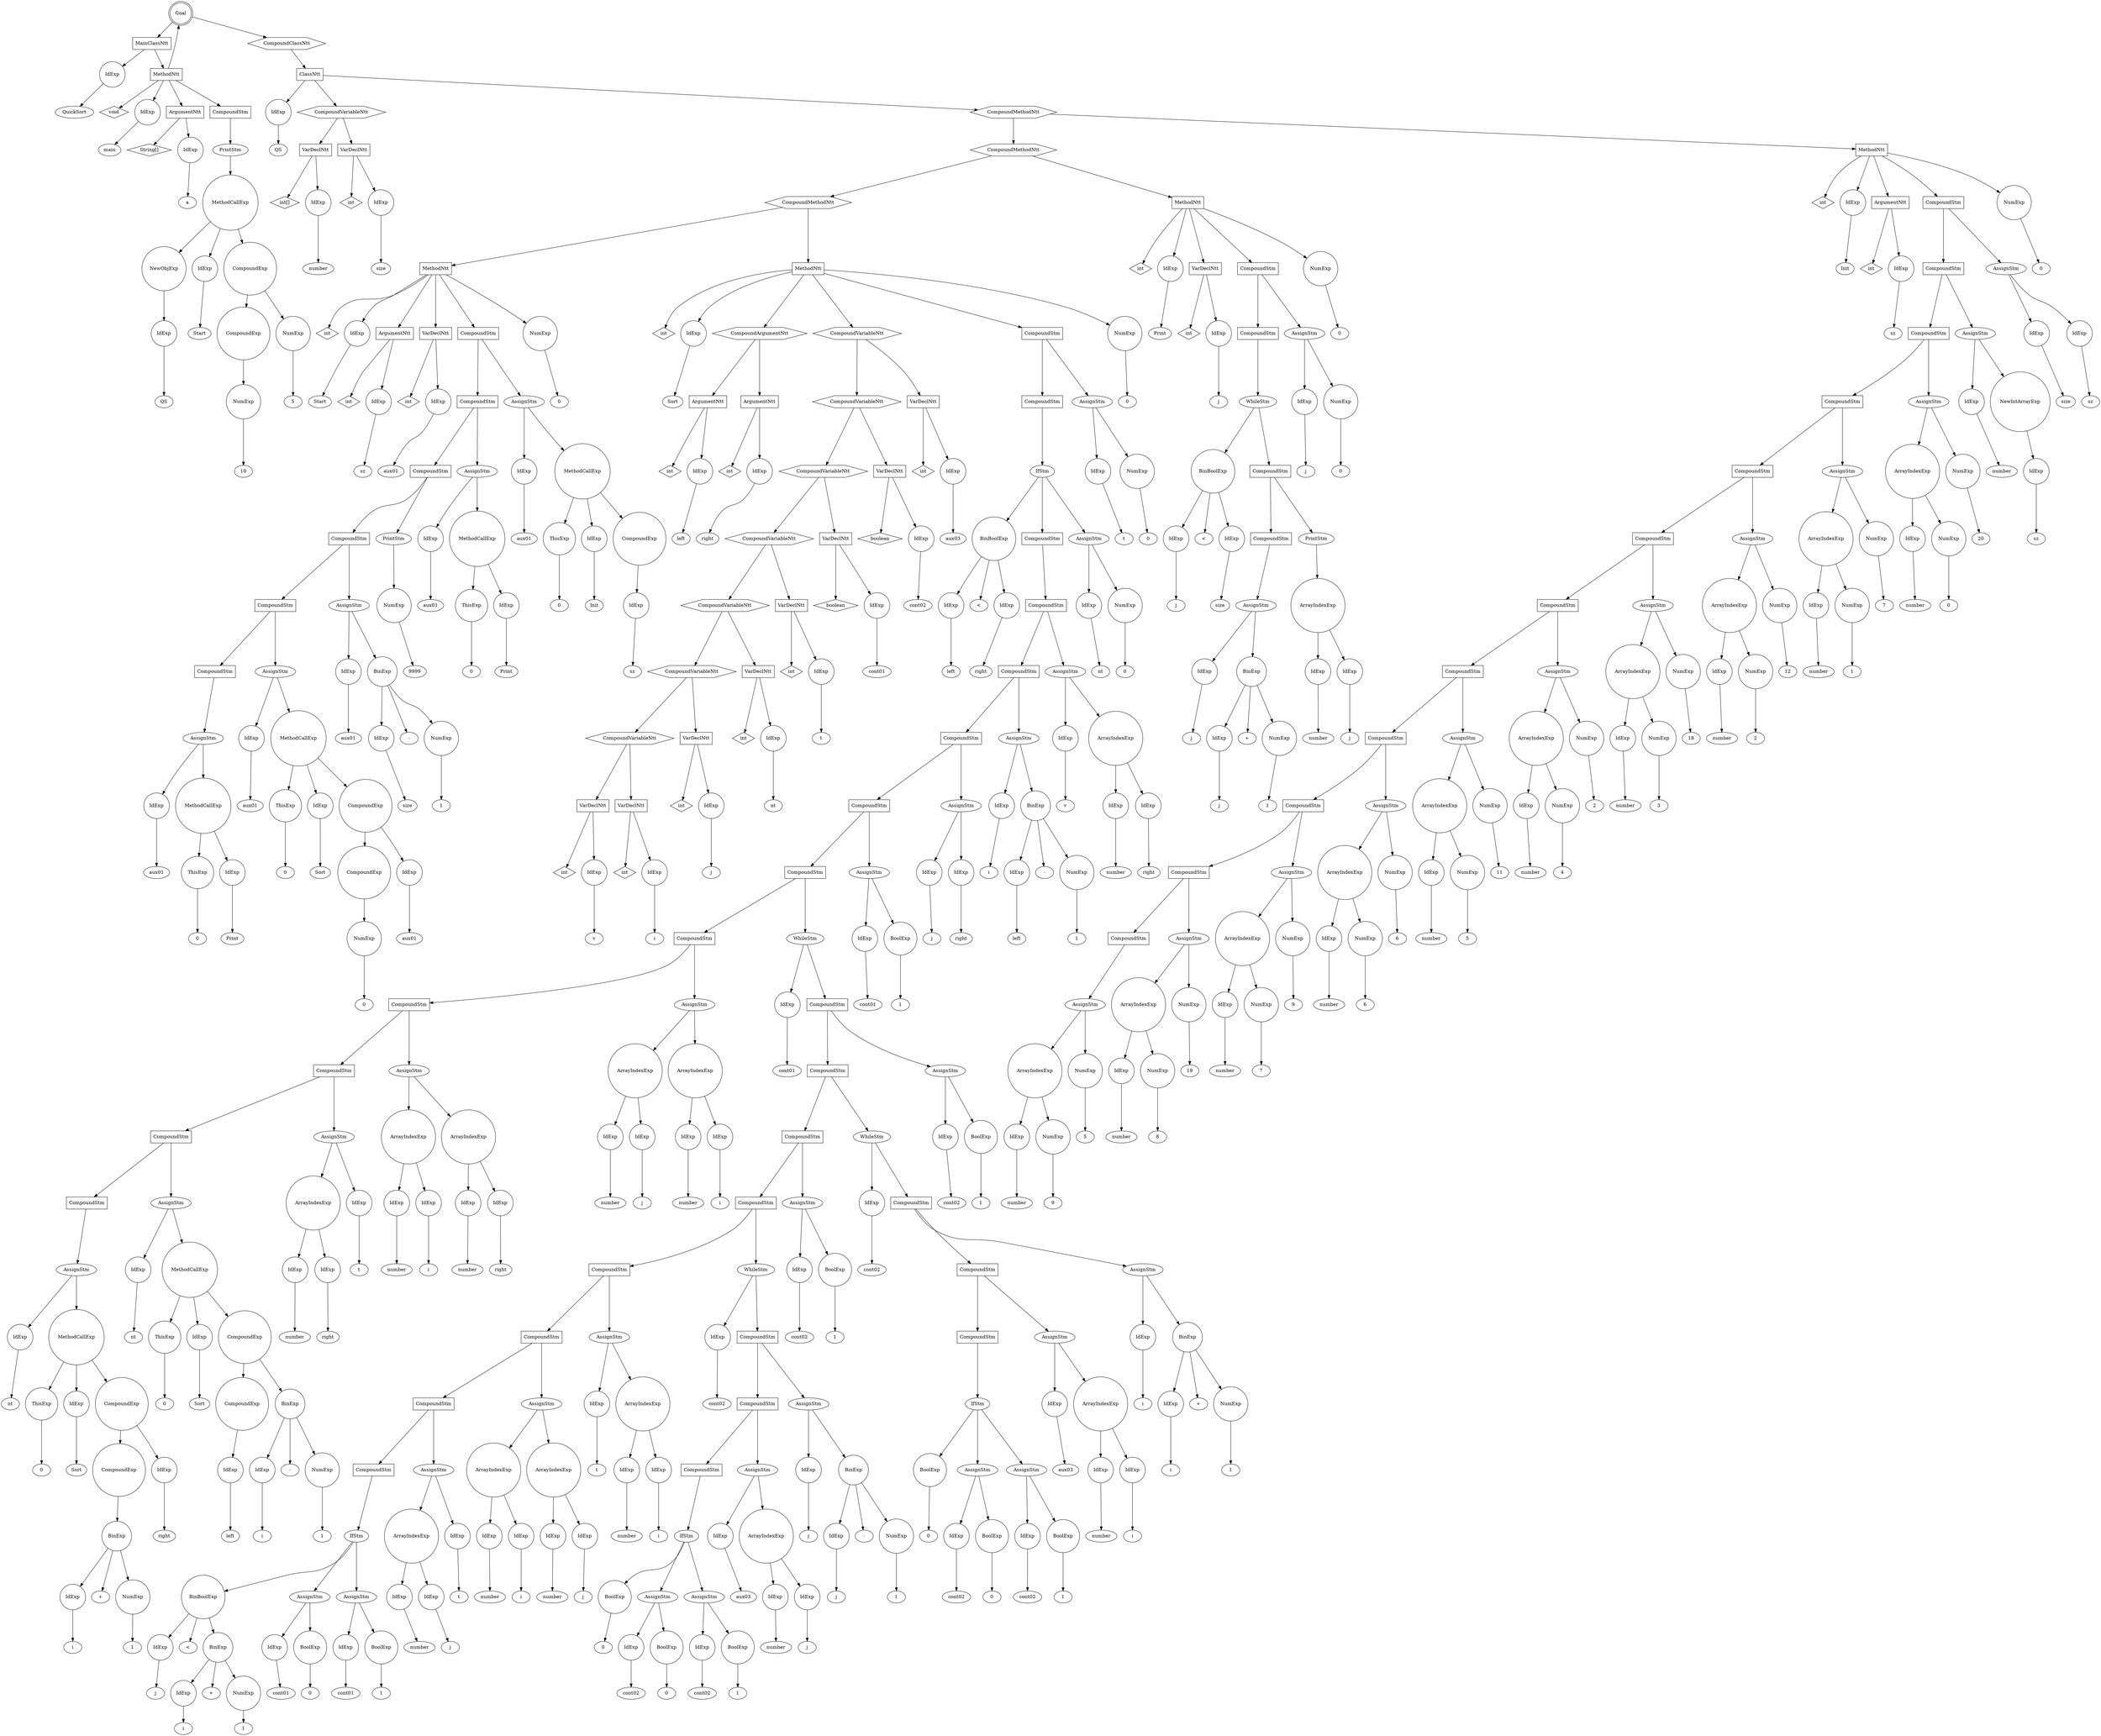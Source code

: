 digraph my_graph {
-1261416656;
-1261416656[label = "Goal", shape = "doublecircle"];
-1261416656->-1261434608;
-1261434608[label = "MainClassNtt", shape = "box"];
-1261434608->-1261434080
-1261434080[label = "IdExp", shape = "circle"];
-1261434080->-1261434064;
-1261434064[label = "QuickSort"];
-1261434608->-1250949296;
-1250949296[label = "MethodNtt", shape = "box"];
-1250949296->-1261434656;
-1261434656[label = "void", shape = "diamond" ];
-1250949296->-1261434704
-1261434704[label = "IdExp", shape = "circle"];
-1261434704->-1261434688;
-1261434688[label = "main"];
-1250949296->-1261434800;
-1261434800[label = "ArgumentNtt", shape = "box"];
-1261434800->-1261434752;
-1261434752[label = "String[]", shape = "diamond" ];
-1261434800->-1261434128
-1261434128[label = "IdExp", shape = "circle"];
-1261434128->-1261434112;
-1261434112[label = "a"];
-1250949296->-1261434560;
-1261434560[label = "CompoundStm", shape = "polygon"];
-1261434560->-1259338736;
-1259338736[label = "PrintStm", shape = "ellipse"];
-1259338736->-1261434512
-1261434512[label = "MethodCallExp", shape = "circle"];
-1261434512->-1261434224
-1261434224[label = "NewObjExp", shape = "circle"];
-1261434224->-1261434176
-1261434176[label = "IdExp", shape = "circle"];
-1261434176->-1261434160;
-1261434160[label = "QS"];
-1261434512->-1261434272
-1261434272[label = "IdExp", shape = "circle"];
-1261434272->-1261434256;
-1261434256[label = "Start"];
-1261434512->-1261434464;
-1261434464[label = "CompoundExp", shape = "circle"];
-1261434464->-1261434368;
-1261434368[label = "CompoundExp", shape = "circle"];
-1261434368->-1261434320
-1261434320[label = "NumExp", shape = "circle"];
-1261434320->-1261434304;
-1261434304[label = "10"];
-1261434464->-1261434416
-1261434416[label = "NumExp", shape = "circle"];
-1261434416->-1261434400;
-1261434400[label = "5"];
-1250949296->-1261416656->-1261416608;
-1261416608[label = "CompoundClassNtt", shape = "hexagon"];
-1261416608->-1261416560;
-1261416560[label = "ClassNtt", shape = "box"];
-1261416560->-1261434992
-1261434992[label = "IdExp", shape = "circle"];
-1261434992->-1261434976;
-1261434976[label = "QS"];
-1261416560->-1261435376;
-1261435376[label = "CompoundVariableNtt", shape = "hexagon"];
-1261435376->-1261435136;
-1261435136[label = "VarDeclNtt", shape = "box"];
-1261435136->-1261435040;
-1261435040[label = "int[]", shape = "diamond" ];
-1261435136->-1261435088
-1261435088[label = "IdExp", shape = "circle"];
-1261435088->-1261435072;
-1261435072[label = "number"];
-1261435376->-1261435328;
-1261435328[label = "VarDeclNtt", shape = "box"];
-1261435328->-1261435232;
-1261435232[label = "int", shape = "diamond" ];
-1261435328->-1261435280
-1261435280[label = "IdExp", shape = "circle"];
-1261435280->-1261435264;
-1261435264[label = "size"];
-1261416560->-1261416512;
-1261416512[label = "CompoundMethodNtt", shape = "hexagon"];
-1261416512->-1261418960;
-1261418960[label = "CompoundMethodNtt", shape = "hexagon"];
-1261418960->-1261423808;
-1261423808[label = "CompoundMethodNtt", shape = "hexagon"];
-1261423808->-1250949808;
-1250949808[label = "MethodNtt", shape = "box"];
-1250949808->-1261435424;
-1261435424[label = "int", shape = "diamond" ];
-1250949808->-1261435472
-1261435472[label = "IdExp", shape = "circle"];
-1261435472->-1261435456;
-1261435456[label = "Start"];
-1250949808->-1261435616;
-1261435616[label = "ArgumentNtt", shape = "box"];
-1261435616->-1261435520;
-1261435520[label = "int", shape = "diamond" ];
-1261435616->-1261435568
-1261435568[label = "IdExp", shape = "circle"];
-1261435568->-1261435552;
-1261435552[label = "sz"];
-1250949808->-1261435808;
-1261435808[label = "VarDeclNtt", shape = "box"];
-1261435808->-1261435712;
-1261435712[label = "int", shape = "diamond" ];
-1261435808->-1261435760
-1261435760[label = "IdExp", shape = "circle"];
-1261435760->-1261435744;
-1261435744[label = "aux01"];
-1250949808->-1261431536;
-1261431536[label = "CompoundStm", shape = "polygon"];
-1261431536->-1261431488;
-1261431488[label = "CompoundStm", shape = "polygon"];
-1261431488->-1261431440;
-1261431440[label = "CompoundStm", shape = "polygon"];
-1261431440->-1261431392;
-1261431392[label = "CompoundStm", shape = "polygon"];
-1261431392->-1261431344;
-1261431344[label = "CompoundStm", shape = "polygon"];
-1261431344->-1261431296;
-1261431296[label = "CompoundStm", shape = "polygon"];
-1261431296->-1261431248;
-1261431248[label = "AssignStm", shape = "ellipse"];
-1261431248->-1261431056
-1261431056[label = "IdExp", shape = "circle"];
-1261431056->-1261431040;
-1261431040[label = "aux01"];
-1261431248->-1261431200
-1261431200[label = "MethodCallExp", shape = "circle"];
-1261431200->-1261431104
-1261431104[label = "ThisExp", shape = "circle"];
-1261431104->-1261431088;
-1261431088[label = "0"];
-1261431200->-1261431152
-1261431152[label = "IdExp", shape = "circle"];
-1261431152->-1261431136;
-1261431136[label = "Print"];
-1261431344->-1261431008;
-1261431008[label = "AssignStm", shape = "ellipse"];
-1261431008->-1261436768
-1261436768[label = "IdExp", shape = "circle"];
-1261436768->-1261436752;
-1261436752[label = "aux01"];
-1261431008->-1261430960
-1261430960[label = "MethodCallExp", shape = "circle"];
-1261430960->-1261436816
-1261436816[label = "ThisExp", shape = "circle"];
-1261436816->-1261436800;
-1261436800[label = "0"];
-1261430960->-1261436864
-1261436864[label = "IdExp", shape = "circle"];
-1261436864->-1261436848;
-1261436848[label = "Sort"];
-1261430960->-1261430912;
-1261430912[label = "CompoundExp", shape = "circle"];
-1261430912->-1261430816;
-1261430816[label = "CompoundExp", shape = "circle"];
-1261430816->-1261436912
-1261436912[label = "NumExp", shape = "circle"];
-1261436912->-1261436896;
-1261436896[label = "0"];
-1261430912->-1261430864
-1261430864[label = "IdExp", shape = "circle"];
-1261430864->-1261430848;
-1261430848[label = "aux01"];
-1261431392->-1261436720;
-1261436720[label = "AssignStm", shape = "ellipse"];
-1261436720->-1261436528
-1261436528[label = "IdExp", shape = "circle"];
-1261436528->-1261436512;
-1261436512[label = "aux01"];
-1261436720->-1261436672;
-1261436672[label = "BinExp", shape = "circle"];
-1261436672->-1261436576
-1261436576[label = "IdExp", shape = "circle"];
-1261436576->-1261436560;
-1261436560[label = "size"];
-1261436672->-1261436648;
-1261436648[label = "-" ];
-1261436672->-1261436624
-1261436624[label = "NumExp", shape = "circle"];
-1261436624->-1261436608;
-1261436608[label = "1"];
-1261431440->-1259339600;
-1259339600[label = "PrintStm", shape = "ellipse"];
-1259339600->-1261436480
-1261436480[label = "NumExp", shape = "circle"];
-1261436480->-1261436464;
-1261436464[label = "9999"];
-1261431488->-1261436432;
-1261436432[label = "AssignStm", shape = "ellipse"];
-1261436432->-1261436240
-1261436240[label = "IdExp", shape = "circle"];
-1261436240->-1261436224;
-1261436224[label = "aux01"];
-1261436432->-1261436384
-1261436384[label = "MethodCallExp", shape = "circle"];
-1261436384->-1261436288
-1261436288[label = "ThisExp", shape = "circle"];
-1261436288->-1261436272;
-1261436272[label = "0"];
-1261436384->-1261436336
-1261436336[label = "IdExp", shape = "circle"];
-1261436336->-1261436320;
-1261436320[label = "Print"];
-1261431536->-1261436192;
-1261436192[label = "AssignStm", shape = "ellipse"];
-1261436192->-1261435904
-1261435904[label = "IdExp", shape = "circle"];
-1261435904->-1261435888;
-1261435888[label = "aux01"];
-1261436192->-1261436144
-1261436144[label = "MethodCallExp", shape = "circle"];
-1261436144->-1261435952
-1261435952[label = "ThisExp", shape = "circle"];
-1261435952->-1261435936;
-1261435936[label = "0"];
-1261436144->-1261436000
-1261436000[label = "IdExp", shape = "circle"];
-1261436000->-1261435984;
-1261435984[label = "Init"];
-1261436144->-1261436096;
-1261436096[label = "CompoundExp", shape = "circle"];
-1261436096->-1261436048
-1261436048[label = "IdExp", shape = "circle"];
-1261436048->-1261436032;
-1261436032[label = "sz"];
-1250949808->-1261431584
-1261431584[label = "NumExp", shape = "circle"];
-1261431584->-1261431568;
-1261431568[label = "0"];
-1261423808->-1250950512;
-1250950512[label = "MethodNtt", shape = "box"];
-1250950512->-1261431680;
-1261431680[label = "int", shape = "diamond" ];
-1250950512->-1261431728
-1261431728[label = "IdExp", shape = "circle"];
-1261431728->-1261431712;
-1261431712[label = "Sort"];
-1250950512->-1261432112;
-1261432112[label = "CompoundArgumentNtt", shape = "hexagon"];
-1261432112->-1261431872;
-1261431872[label = "ArgumentNtt", shape = "box"];
-1261431872->-1261431776;
-1261431776[label = "int", shape = "diamond" ];
-1261431872->-1261431824
-1261431824[label = "IdExp", shape = "circle"];
-1261431824->-1261431808;
-1261431808[label = "left"];
-1261432112->-1261432064;
-1261432064[label = "ArgumentNtt", shape = "box"];
-1261432064->-1261431968;
-1261431968[label = "int", shape = "diamond" ];
-1261432064->-1261432016
-1261432016[label = "IdExp", shape = "circle"];
-1261432016->-1261432000;
-1261432000[label = "right"];
-1250950512->-1261433648;
-1261433648[label = "CompoundVariableNtt", shape = "hexagon"];
-1261433648->-1261433456;
-1261433456[label = "CompoundVariableNtt", shape = "hexagon"];
-1261433456->-1261433264;
-1261433264[label = "CompoundVariableNtt", shape = "hexagon"];
-1261433264->-1261433072;
-1261433072[label = "CompoundVariableNtt", shape = "hexagon"];
-1261433072->-1261432880;
-1261432880[label = "CompoundVariableNtt", shape = "hexagon"];
-1261432880->-1261432688;
-1261432688[label = "CompoundVariableNtt", shape = "hexagon"];
-1261432688->-1261432496;
-1261432496[label = "CompoundVariableNtt", shape = "hexagon"];
-1261432496->-1261432256;
-1261432256[label = "VarDeclNtt", shape = "box"];
-1261432256->-1261432160;
-1261432160[label = "int", shape = "diamond" ];
-1261432256->-1261432208
-1261432208[label = "IdExp", shape = "circle"];
-1261432208->-1261432192;
-1261432192[label = "v"];
-1261432496->-1261432448;
-1261432448[label = "VarDeclNtt", shape = "box"];
-1261432448->-1261432352;
-1261432352[label = "int", shape = "diamond" ];
-1261432448->-1261432400
-1261432400[label = "IdExp", shape = "circle"];
-1261432400->-1261432384;
-1261432384[label = "i"];
-1261432688->-1261432640;
-1261432640[label = "VarDeclNtt", shape = "box"];
-1261432640->-1261432544;
-1261432544[label = "int", shape = "diamond" ];
-1261432640->-1261432592
-1261432592[label = "IdExp", shape = "circle"];
-1261432592->-1261432576;
-1261432576[label = "j"];
-1261432880->-1261432832;
-1261432832[label = "VarDeclNtt", shape = "box"];
-1261432832->-1261432736;
-1261432736[label = "int", shape = "diamond" ];
-1261432832->-1261432784
-1261432784[label = "IdExp", shape = "circle"];
-1261432784->-1261432768;
-1261432768[label = "nt"];
-1261433072->-1261433024;
-1261433024[label = "VarDeclNtt", shape = "box"];
-1261433024->-1261432928;
-1261432928[label = "int", shape = "diamond" ];
-1261433024->-1261432976
-1261432976[label = "IdExp", shape = "circle"];
-1261432976->-1261432960;
-1261432960[label = "t"];
-1261433264->-1261433216;
-1261433216[label = "VarDeclNtt", shape = "box"];
-1261433216->-1261433120;
-1261433120[label = "boolean", shape = "diamond" ];
-1261433216->-1261433168
-1261433168[label = "IdExp", shape = "circle"];
-1261433168->-1261433152;
-1261433152[label = "cont01"];
-1261433456->-1261433408;
-1261433408[label = "VarDeclNtt", shape = "box"];
-1261433408->-1261433312;
-1261433312[label = "boolean", shape = "diamond" ];
-1261433408->-1261433360
-1261433360[label = "IdExp", shape = "circle"];
-1261433360->-1261433344;
-1261433344[label = "cont02"];
-1261433648->-1261433600;
-1261433600[label = "VarDeclNtt", shape = "box"];
-1261433600->-1261433504;
-1261433504[label = "int", shape = "diamond" ];
-1261433600->-1261433552
-1261433552[label = "IdExp", shape = "circle"];
-1261433552->-1261433536;
-1261433536[label = "aux03"];
-1250950512->-1261423712;
-1261423712[label = "CompoundStm", shape = "polygon"];
-1261423712->-1261423664;
-1261423664[label = "CompoundStm", shape = "polygon"];
-1261423664->-1261423616;
-1261423616[label = "IfStm", shape = "ellipse"];
-1261423616->-1261427792;
-1261427792[label = "BinBoolExp", shape = "circle"];
-1261427792->-1261433840
-1261433840[label = "IdExp", shape = "circle"];
-1261433840->-1261433824;
-1261433824[label = "left"];
-1261427792->-1261427768;
-1261427768[label = "<" ];
-1261427792->-1261427744
-1261427744[label = "IdExp", shape = "circle"];
-1261427744->-1261427728;
-1261427728[label = "right"];
-1261423616->-1261423424;
-1261423424[label = "CompoundStm", shape = "polygon"];
-1261423424->-1261423376;
-1261423376[label = "CompoundStm", shape = "polygon"];
-1261423376->-1261423328;
-1261423328[label = "CompoundStm", shape = "polygon"];
-1261423328->-1261423280;
-1261423280[label = "CompoundStm", shape = "polygon"];
-1261423280->-1261423232;
-1261423232[label = "CompoundStm", shape = "polygon"];
-1261423232->-1261423184;
-1261423184[label = "CompoundStm", shape = "polygon"];
-1261423184->-1261423136;
-1261423136[label = "CompoundStm", shape = "polygon"];
-1261423136->-1261423088;
-1261423088[label = "CompoundStm", shape = "polygon"];
-1261423088->-1261423040;
-1261423040[label = "CompoundStm", shape = "polygon"];
-1261423040->-1261422992;
-1261422992[label = "CompoundStm", shape = "polygon"];
-1261422992->-1261422944;
-1261422944[label = "CompoundStm", shape = "polygon"];
-1261422944->-1261422896;
-1261422896[label = "AssignStm", shape = "ellipse"];
-1261422896->-1261422416
-1261422416[label = "IdExp", shape = "circle"];
-1261422416->-1261422400;
-1261422400[label = "nt"];
-1261422896->-1261422848
-1261422848[label = "MethodCallExp", shape = "circle"];
-1261422848->-1261422464
-1261422464[label = "ThisExp", shape = "circle"];
-1261422464->-1261422448;
-1261422448[label = "0"];
-1261422848->-1261422512
-1261422512[label = "IdExp", shape = "circle"];
-1261422512->-1261422496;
-1261422496[label = "Sort"];
-1261422848->-1261422800;
-1261422800[label = "CompoundExp", shape = "circle"];
-1261422800->-1261422704;
-1261422704[label = "CompoundExp", shape = "circle"];
-1261422704->-1261422656;
-1261422656[label = "BinExp", shape = "circle"];
-1261422656->-1261422560
-1261422560[label = "IdExp", shape = "circle"];
-1261422560->-1261422544;
-1261422544[label = "i"];
-1261422656->-1261422632;
-1261422632[label = "+" ];
-1261422656->-1261422608
-1261422608[label = "NumExp", shape = "circle"];
-1261422608->-1261422592;
-1261422592[label = "1"];
-1261422800->-1261422752
-1261422752[label = "IdExp", shape = "circle"];
-1261422752->-1261422736;
-1261422736[label = "right"];
-1261422992->-1261422368;
-1261422368[label = "AssignStm", shape = "ellipse"];
-1261422368->-1261421888
-1261421888[label = "IdExp", shape = "circle"];
-1261421888->-1261421872;
-1261421872[label = "nt"];
-1261422368->-1261422320
-1261422320[label = "MethodCallExp", shape = "circle"];
-1261422320->-1261421936
-1261421936[label = "ThisExp", shape = "circle"];
-1261421936->-1261421920;
-1261421920[label = "0"];
-1261422320->-1261421984
-1261421984[label = "IdExp", shape = "circle"];
-1261421984->-1261421968;
-1261421968[label = "Sort"];
-1261422320->-1261422272;
-1261422272[label = "CompoundExp", shape = "circle"];
-1261422272->-1261422080;
-1261422080[label = "CompoundExp", shape = "circle"];
-1261422080->-1261422032
-1261422032[label = "IdExp", shape = "circle"];
-1261422032->-1261422016;
-1261422016[label = "left"];
-1261422272->-1261422224;
-1261422224[label = "BinExp", shape = "circle"];
-1261422224->-1261422128
-1261422128[label = "IdExp", shape = "circle"];
-1261422128->-1261422112;
-1261422112[label = "i"];
-1261422224->-1261422200;
-1261422200[label = "-" ];
-1261422224->-1261422176
-1261422176[label = "NumExp", shape = "circle"];
-1261422176->-1261422160;
-1261422160[label = "1"];
-1261423040->-1261421840;
-1261421840[label = "AssignStm", shape = "ellipse"];
-1261421840->-1261421744
-1261421744[label = "ArrayIndexExp", shape = "circle"];
-1261421744->-1261421648
-1261421648[label = "IdExp", shape = "circle"];
-1261421648->-1261421632;
-1261421632[label = "number"];
-1261421744->-1261421696
-1261421696[label = "IdExp", shape = "circle"];
-1261421696->-1261421680;
-1261421680[label = "right"];
-1261421840->-1261421792
-1261421792[label = "IdExp", shape = "circle"];
-1261421792->-1261421776;
-1261421776[label = "t"];
-1261423088->-1261421600;
-1261421600[label = "AssignStm", shape = "ellipse"];
-1261421600->-1261427552
-1261427552[label = "ArrayIndexExp", shape = "circle"];
-1261427552->-1261427456
-1261427456[label = "IdExp", shape = "circle"];
-1261427456->-1261427440;
-1261427440[label = "number"];
-1261427552->-1261427504
-1261427504[label = "IdExp", shape = "circle"];
-1261427504->-1261427488;
-1261427488[label = "i"];
-1261421600->-1261427696
-1261427696[label = "ArrayIndexExp", shape = "circle"];
-1261427696->-1261427600
-1261427600[label = "IdExp", shape = "circle"];
-1261427600->-1261427584;
-1261427584[label = "number"];
-1261427696->-1261427648
-1261427648[label = "IdExp", shape = "circle"];
-1261427648->-1261427632;
-1261427632[label = "right"];
-1261423136->-1261427408;
-1261427408[label = "AssignStm", shape = "ellipse"];
-1261427408->-1261427216
-1261427216[label = "ArrayIndexExp", shape = "circle"];
-1261427216->-1261427120
-1261427120[label = "IdExp", shape = "circle"];
-1261427120->-1261427104;
-1261427104[label = "number"];
-1261427216->-1261427168
-1261427168[label = "IdExp", shape = "circle"];
-1261427168->-1261427152;
-1261427152[label = "j"];
-1261427408->-1261427360
-1261427360[label = "ArrayIndexExp", shape = "circle"];
-1261427360->-1261427264
-1261427264[label = "IdExp", shape = "circle"];
-1261427264->-1261427248;
-1261427248[label = "number"];
-1261427360->-1261427312
-1261427312[label = "IdExp", shape = "circle"];
-1261427312->-1261427296;
-1261427296[label = "i"];
-1261423184->-1261427072;
-1261427072[label = "WhileStm", shape = "ellipse"];
-1261427072->-1261428608
-1261428608[label = "IdExp", shape = "circle"];
-1261428608->-1261428592;
-1261428592[label = "cont01"];
-1261427072->-1261427024;
-1261427024[label = "CompoundStm", shape = "polygon"];
-1261427024->-1261426976;
-1261426976[label = "CompoundStm", shape = "polygon"];
-1261426976->-1261426928;
-1261426928[label = "CompoundStm", shape = "polygon"];
-1261426928->-1261426880;
-1261426880[label = "CompoundStm", shape = "polygon"];
-1261426880->-1261426832;
-1261426832[label = "CompoundStm", shape = "polygon"];
-1261426832->-1261426784;
-1261426784[label = "CompoundStm", shape = "polygon"];
-1261426784->-1261426736;
-1261426736[label = "CompoundStm", shape = "polygon"];
-1261426736->-1261426688;
-1261426688[label = "CompoundStm", shape = "polygon"];
-1261426688->-1261426640;
-1261426640[label = "IfStm", shape = "ellipse"];
-1261426640->-1261426304;
-1261426304[label = "BinBoolExp", shape = "circle"];
-1261426304->-1261426112
-1261426112[label = "IdExp", shape = "circle"];
-1261426112->-1261426096;
-1261426096[label = "j"];
-1261426304->-1261426280;
-1261426280[label = "<" ];
-1261426304->-1261426256;
-1261426256[label = "BinExp", shape = "circle"];
-1261426256->-1261426160
-1261426160[label = "IdExp", shape = "circle"];
-1261426160->-1261426144;
-1261426144[label = "i"];
-1261426256->-1261426232;
-1261426232[label = "+" ];
-1261426256->-1261426208
-1261426208[label = "NumExp", shape = "circle"];
-1261426208->-1261426192;
-1261426192[label = "1"];
-1261426640->-1261426448;
-1261426448[label = "AssignStm", shape = "ellipse"];
-1261426448->-1261426352
-1261426352[label = "IdExp", shape = "circle"];
-1261426352->-1261426336;
-1261426336[label = "cont01"];
-1261426448->-1261426400
-1261426400[label = "BoolExp", shape = "circle"];
-1261426400->-1261426384;
-1261426384[label = "0"];
-1261426640->-1261426592;
-1261426592[label = "AssignStm", shape = "ellipse"];
-1261426592->-1261426496
-1261426496[label = "IdExp", shape = "circle"];
-1261426496->-1261426480;
-1261426480[label = "cont01"];
-1261426592->-1261426544
-1261426544[label = "BoolExp", shape = "circle"];
-1261426544->-1261426528;
-1261426528[label = "1"];
-1261426736->-1261426064;
-1261426064[label = "AssignStm", shape = "ellipse"];
-1261426064->-1261425968
-1261425968[label = "ArrayIndexExp", shape = "circle"];
-1261425968->-1261425872
-1261425872[label = "IdExp", shape = "circle"];
-1261425872->-1261425856;
-1261425856[label = "number"];
-1261425968->-1261425920
-1261425920[label = "IdExp", shape = "circle"];
-1261425920->-1261425904;
-1261425904[label = "j"];
-1261426064->-1261426016
-1261426016[label = "IdExp", shape = "circle"];
-1261426016->-1261426000;
-1261426000[label = "t"];
-1261426784->-1261425824;
-1261425824[label = "AssignStm", shape = "ellipse"];
-1261425824->-1261425632
-1261425632[label = "ArrayIndexExp", shape = "circle"];
-1261425632->-1261425536
-1261425536[label = "IdExp", shape = "circle"];
-1261425536->-1261425520;
-1261425520[label = "number"];
-1261425632->-1261425584
-1261425584[label = "IdExp", shape = "circle"];
-1261425584->-1261425568;
-1261425568[label = "i"];
-1261425824->-1261425776
-1261425776[label = "ArrayIndexExp", shape = "circle"];
-1261425776->-1261425680
-1261425680[label = "IdExp", shape = "circle"];
-1261425680->-1261425664;
-1261425664[label = "number"];
-1261425776->-1261425728
-1261425728[label = "IdExp", shape = "circle"];
-1261425728->-1261425712;
-1261425712[label = "j"];
-1261426832->-1261425488;
-1261425488[label = "AssignStm", shape = "ellipse"];
-1261425488->-1261425296
-1261425296[label = "IdExp", shape = "circle"];
-1261425296->-1261425280;
-1261425280[label = "t"];
-1261425488->-1261425440
-1261425440[label = "ArrayIndexExp", shape = "circle"];
-1261425440->-1261425344
-1261425344[label = "IdExp", shape = "circle"];
-1261425344->-1261425328;
-1261425328[label = "number"];
-1261425440->-1261425392
-1261425392[label = "IdExp", shape = "circle"];
-1261425392->-1261425376;
-1261425376[label = "i"];
-1261426880->-1261425248;
-1261425248[label = "WhileStm", shape = "ellipse"];
-1261425248->-1261430192
-1261430192[label = "IdExp", shape = "circle"];
-1261430192->-1261430176;
-1261430176[label = "cont02"];
-1261425248->-1261425200;
-1261425200[label = "CompoundStm", shape = "polygon"];
-1261425200->-1261425152;
-1261425152[label = "CompoundStm", shape = "polygon"];
-1261425152->-1261425104;
-1261425104[label = "CompoundStm", shape = "polygon"];
-1261425104->-1261425056;
-1261425056[label = "IfStm", shape = "ellipse"];
-1261425056->-1261424720
-1261424720[label = "BoolExp", shape = "circle"];
-1261424720->-1261424704;
-1261424704[label = "0"];
-1261425056->-1261424864;
-1261424864[label = "AssignStm", shape = "ellipse"];
-1261424864->-1261424768
-1261424768[label = "IdExp", shape = "circle"];
-1261424768->-1261424752;
-1261424752[label = "cont02"];
-1261424864->-1261424816
-1261424816[label = "BoolExp", shape = "circle"];
-1261424816->-1261424800;
-1261424800[label = "0"];
-1261425056->-1261425008;
-1261425008[label = "AssignStm", shape = "ellipse"];
-1261425008->-1261424912
-1261424912[label = "IdExp", shape = "circle"];
-1261424912->-1261424896;
-1261424896[label = "cont02"];
-1261425008->-1261424960
-1261424960[label = "BoolExp", shape = "circle"];
-1261424960->-1261424944;
-1261424944[label = "1"];
-1261425152->-1261430672;
-1261430672[label = "AssignStm", shape = "ellipse"];
-1261430672->-1261430480
-1261430480[label = "IdExp", shape = "circle"];
-1261430480->-1261430464;
-1261430464[label = "aux03"];
-1261430672->-1261430624
-1261430624[label = "ArrayIndexExp", shape = "circle"];
-1261430624->-1261430528
-1261430528[label = "IdExp", shape = "circle"];
-1261430528->-1261430512;
-1261430512[label = "number"];
-1261430624->-1261430576
-1261430576[label = "IdExp", shape = "circle"];
-1261430576->-1261430560;
-1261430560[label = "j"];
-1261425200->-1261430432;
-1261430432[label = "AssignStm", shape = "ellipse"];
-1261430432->-1261430240
-1261430240[label = "IdExp", shape = "circle"];
-1261430240->-1261430224;
-1261430224[label = "j"];
-1261430432->-1261430384;
-1261430384[label = "BinExp", shape = "circle"];
-1261430384->-1261430288
-1261430288[label = "IdExp", shape = "circle"];
-1261430288->-1261430272;
-1261430272[label = "j"];
-1261430384->-1261430360;
-1261430360[label = "-" ];
-1261430384->-1261430336
-1261430336[label = "NumExp", shape = "circle"];
-1261430336->-1261430320;
-1261430320[label = "1"];
-1261426928->-1261430144;
-1261430144[label = "AssignStm", shape = "ellipse"];
-1261430144->-1261430048
-1261430048[label = "IdExp", shape = "circle"];
-1261430048->-1261430032;
-1261430032[label = "cont02"];
-1261430144->-1261430096
-1261430096[label = "BoolExp", shape = "circle"];
-1261430096->-1261430080;
-1261430080[label = "1"];
-1261426976->-1261430000;
-1261430000[label = "WhileStm", shape = "ellipse"];
-1261430000->-1261428800
-1261428800[label = "IdExp", shape = "circle"];
-1261428800->-1261428784;
-1261428784[label = "cont02"];
-1261430000->-1261429952;
-1261429952[label = "CompoundStm", shape = "polygon"];
-1261429952->-1261429904;
-1261429904[label = "CompoundStm", shape = "polygon"];
-1261429904->-1261429856;
-1261429856[label = "CompoundStm", shape = "polygon"];
-1261429856->-1261429808;
-1261429808[label = "IfStm", shape = "ellipse"];
-1261429808->-1261429472
-1261429472[label = "BoolExp", shape = "circle"];
-1261429472->-1261429456;
-1261429456[label = "0"];
-1261429808->-1261429616;
-1261429616[label = "AssignStm", shape = "ellipse"];
-1261429616->-1261429520
-1261429520[label = "IdExp", shape = "circle"];
-1261429520->-1261429504;
-1261429504[label = "cont02"];
-1261429616->-1261429568
-1261429568[label = "BoolExp", shape = "circle"];
-1261429568->-1261429552;
-1261429552[label = "0"];
-1261429808->-1261429760;
-1261429760[label = "AssignStm", shape = "ellipse"];
-1261429760->-1261429664
-1261429664[label = "IdExp", shape = "circle"];
-1261429664->-1261429648;
-1261429648[label = "cont02"];
-1261429760->-1261429712
-1261429712[label = "BoolExp", shape = "circle"];
-1261429712->-1261429696;
-1261429696[label = "1"];
-1261429904->-1261429280;
-1261429280[label = "AssignStm", shape = "ellipse"];
-1261429280->-1261429088
-1261429088[label = "IdExp", shape = "circle"];
-1261429088->-1261429072;
-1261429072[label = "aux03"];
-1261429280->-1261429232
-1261429232[label = "ArrayIndexExp", shape = "circle"];
-1261429232->-1261429136
-1261429136[label = "IdExp", shape = "circle"];
-1261429136->-1261429120;
-1261429120[label = "number"];
-1261429232->-1261429184
-1261429184[label = "IdExp", shape = "circle"];
-1261429184->-1261429168;
-1261429168[label = "i"];
-1261429952->-1261429040;
-1261429040[label = "AssignStm", shape = "ellipse"];
-1261429040->-1261428848
-1261428848[label = "IdExp", shape = "circle"];
-1261428848->-1261428832;
-1261428832[label = "i"];
-1261429040->-1261428992;
-1261428992[label = "BinExp", shape = "circle"];
-1261428992->-1261428896
-1261428896[label = "IdExp", shape = "circle"];
-1261428896->-1261428880;
-1261428880[label = "i"];
-1261428992->-1261428968;
-1261428968[label = "+" ];
-1261428992->-1261428944
-1261428944[label = "NumExp", shape = "circle"];
-1261428944->-1261428928;
-1261428928[label = "1"];
-1261427024->-1261428752;
-1261428752[label = "AssignStm", shape = "ellipse"];
-1261428752->-1261428656
-1261428656[label = "IdExp", shape = "circle"];
-1261428656->-1261428640;
-1261428640[label = "cont02"];
-1261428752->-1261428704
-1261428704[label = "BoolExp", shape = "circle"];
-1261428704->-1261428688;
-1261428688[label = "1"];
-1261423232->-1261428560;
-1261428560[label = "AssignStm", shape = "ellipse"];
-1261428560->-1261428464
-1261428464[label = "IdExp", shape = "circle"];
-1261428464->-1261428448;
-1261428448[label = "cont01"];
-1261428560->-1261428512
-1261428512[label = "BoolExp", shape = "circle"];
-1261428512->-1261428496;
-1261428496[label = "1"];
-1261423280->-1261428416;
-1261428416[label = "AssignStm", shape = "ellipse"];
-1261428416->-1261428320
-1261428320[label = "IdExp", shape = "circle"];
-1261428320->-1261428304;
-1261428304[label = "j"];
-1261428416->-1261428368
-1261428368[label = "IdExp", shape = "circle"];
-1261428368->-1261428352;
-1261428352[label = "right"];
-1261423328->-1261428272;
-1261428272[label = "AssignStm", shape = "ellipse"];
-1261428272->-1261428080
-1261428080[label = "IdExp", shape = "circle"];
-1261428080->-1261428064;
-1261428064[label = "i"];
-1261428272->-1261428224;
-1261428224[label = "BinExp", shape = "circle"];
-1261428224->-1261428128
-1261428128[label = "IdExp", shape = "circle"];
-1261428128->-1261428112;
-1261428112[label = "left"];
-1261428224->-1261428200;
-1261428200[label = "-" ];
-1261428224->-1261428176
-1261428176[label = "NumExp", shape = "circle"];
-1261428176->-1261428160;
-1261428160[label = "1"];
-1261423376->-1261428032;
-1261428032[label = "AssignStm", shape = "ellipse"];
-1261428032->-1261427840
-1261427840[label = "IdExp", shape = "circle"];
-1261427840->-1261427824;
-1261427824[label = "v"];
-1261428032->-1261427984
-1261427984[label = "ArrayIndexExp", shape = "circle"];
-1261427984->-1261427888
-1261427888[label = "IdExp", shape = "circle"];
-1261427888->-1261427872;
-1261427872[label = "number"];
-1261427984->-1261427936
-1261427936[label = "IdExp", shape = "circle"];
-1261427936->-1261427920;
-1261427920[label = "right"];
-1261423616->-1261423568;
-1261423568[label = "AssignStm", shape = "ellipse"];
-1261423568->-1261423472
-1261423472[label = "IdExp", shape = "circle"];
-1261423472->-1261423456;
-1261423456[label = "nt"];
-1261423568->-1261423520
-1261423520[label = "NumExp", shape = "circle"];
-1261423520->-1261423504;
-1261423504[label = "0"];
-1261423712->-1261433792;
-1261433792[label = "AssignStm", shape = "ellipse"];
-1261433792->-1261433696
-1261433696[label = "IdExp", shape = "circle"];
-1261433696->-1261433680;
-1261433680[label = "t"];
-1261433792->-1261433744
-1261433744[label = "NumExp", shape = "circle"];
-1261433744->-1261433728;
-1261433728[label = "0"];
-1250950512->-1261423760
-1261423760[label = "NumExp", shape = "circle"];
-1261423760->-1261423744;
-1261423744[label = "0"];
-1261418960->-1250950576;
-1250950576[label = "MethodNtt", shape = "box"];
-1250950576->-1261423856;
-1261423856[label = "int", shape = "diamond" ];
-1250950576->-1261423904
-1261423904[label = "IdExp", shape = "circle"];
-1261423904->-1261423888;
-1261423888[label = "Print"];
-1250950576->-1261424048;
-1261424048[label = "VarDeclNtt", shape = "box"];
-1261424048->-1261423952;
-1261423952[label = "int", shape = "diamond" ];
-1261424048->-1261424000
-1261424000[label = "IdExp", shape = "circle"];
-1261424000->-1261423984;
-1261423984[label = "j"];
-1250950576->-1261418864;
-1261418864[label = "CompoundStm", shape = "polygon"];
-1261418864->-1261418816;
-1261418816[label = "CompoundStm", shape = "polygon"];
-1261418816->-1261418768;
-1261418768[label = "WhileStm", shape = "ellipse"];
-1261418768->-1261424384;
-1261424384[label = "BinBoolExp", shape = "circle"];
-1261424384->-1261424288
-1261424288[label = "IdExp", shape = "circle"];
-1261424288->-1261424272;
-1261424272[label = "j"];
-1261424384->-1261424360;
-1261424360[label = "<" ];
-1261424384->-1261424336
-1261424336[label = "IdExp", shape = "circle"];
-1261424336->-1261424320;
-1261424320[label = "size"];
-1261418768->-1261418720;
-1261418720[label = "CompoundStm", shape = "polygon"];
-1261418720->-1261418672;
-1261418672[label = "CompoundStm", shape = "polygon"];
-1261418672->-1261418624;
-1261418624[label = "AssignStm", shape = "ellipse"];
-1261418624->-1261424576
-1261424576[label = "IdExp", shape = "circle"];
-1261424576->-1261424560;
-1261424560[label = "j"];
-1261418624->-1261418576;
-1261418576[label = "BinExp", shape = "circle"];
-1261418576->-1261424624
-1261424624[label = "IdExp", shape = "circle"];
-1261424624->-1261424608;
-1261424608[label = "j"];
-1261418576->-1261418552;
-1261418552[label = "+" ];
-1261418576->-1261418528
-1261418528[label = "NumExp", shape = "circle"];
-1261418528->-1261418512;
-1261418512[label = "1"];
-1261418720->-1259335184;
-1259335184[label = "PrintStm", shape = "ellipse"];
-1259335184->-1261424528
-1261424528[label = "ArrayIndexExp", shape = "circle"];
-1261424528->-1261424432
-1261424432[label = "IdExp", shape = "circle"];
-1261424432->-1261424416;
-1261424416[label = "number"];
-1261424528->-1261424480
-1261424480[label = "IdExp", shape = "circle"];
-1261424480->-1261424464;
-1261424464[label = "j"];
-1261418864->-1261424240;
-1261424240[label = "AssignStm", shape = "ellipse"];
-1261424240->-1261424144
-1261424144[label = "IdExp", shape = "circle"];
-1261424144->-1261424128;
-1261424128[label = "j"];
-1261424240->-1261424192
-1261424192[label = "NumExp", shape = "circle"];
-1261424192->-1261424176;
-1261424176[label = "0"];
-1250950576->-1261418912
-1261418912[label = "NumExp", shape = "circle"];
-1261418912->-1261418896;
-1261418896[label = "0"];
-1261416512->-1250950640;
-1250950640[label = "MethodNtt", shape = "box"];
-1250950640->-1261419008;
-1261419008[label = "int", shape = "diamond" ];
-1250950640->-1261419056
-1261419056[label = "IdExp", shape = "circle"];
-1261419056->-1261419040;
-1261419040[label = "Init"];
-1250950640->-1261419200;
-1261419200[label = "ArgumentNtt", shape = "box"];
-1261419200->-1261419104;
-1261419104[label = "int", shape = "diamond" ];
-1261419200->-1261419152
-1261419152[label = "IdExp", shape = "circle"];
-1261419152->-1261419136;
-1261419136[label = "sz"];
-1250950640->-1261416416;
-1261416416[label = "CompoundStm", shape = "polygon"];
-1261416416->-1261416368;
-1261416368[label = "CompoundStm", shape = "polygon"];
-1261416368->-1261416320;
-1261416320[label = "CompoundStm", shape = "polygon"];
-1261416320->-1261416272;
-1261416272[label = "CompoundStm", shape = "polygon"];
-1261416272->-1261416224;
-1261416224[label = "CompoundStm", shape = "polygon"];
-1261416224->-1261416176;
-1261416176[label = "CompoundStm", shape = "polygon"];
-1261416176->-1261416128;
-1261416128[label = "CompoundStm", shape = "polygon"];
-1261416128->-1261416080;
-1261416080[label = "CompoundStm", shape = "polygon"];
-1261416080->-1261416032;
-1261416032[label = "CompoundStm", shape = "polygon"];
-1261416032->-1261415984;
-1261415984[label = "CompoundStm", shape = "polygon"];
-1261415984->-1261415936;
-1261415936[label = "CompoundStm", shape = "polygon"];
-1261415936->-1261415888;
-1261415888[label = "CompoundStm", shape = "polygon"];
-1261415888->-1261415840;
-1261415840[label = "AssignStm", shape = "ellipse"];
-1261415840->-1261415744
-1261415744[label = "ArrayIndexExp", shape = "circle"];
-1261415744->-1261415648
-1261415648[label = "IdExp", shape = "circle"];
-1261415648->-1261415632;
-1261415632[label = "number"];
-1261415744->-1261415696
-1261415696[label = "NumExp", shape = "circle"];
-1261415696->-1261415680;
-1261415680[label = "9"];
-1261415840->-1261415792
-1261415792[label = "NumExp", shape = "circle"];
-1261415792->-1261415776;
-1261415776[label = "5"];
-1261415936->-1261415600;
-1261415600[label = "AssignStm", shape = "ellipse"];
-1261415600->-1261415504
-1261415504[label = "ArrayIndexExp", shape = "circle"];
-1261415504->-1261421552
-1261421552[label = "IdExp", shape = "circle"];
-1261421552->-1261421536;
-1261421536[label = "number"];
-1261415504->-1261415456
-1261415456[label = "NumExp", shape = "circle"];
-1261415456->-1261415440;
-1261415440[label = "8"];
-1261415600->-1261415552
-1261415552[label = "NumExp", shape = "circle"];
-1261415552->-1261415536;
-1261415536[label = "19"];
-1261415984->-1261421504;
-1261421504[label = "AssignStm", shape = "ellipse"];
-1261421504->-1261421408
-1261421408[label = "ArrayIndexExp", shape = "circle"];
-1261421408->-1261421312
-1261421312[label = "IdExp", shape = "circle"];
-1261421312->-1261421296;
-1261421296[label = "number"];
-1261421408->-1261421360
-1261421360[label = "NumExp", shape = "circle"];
-1261421360->-1261421344;
-1261421344[label = "7"];
-1261421504->-1261421456
-1261421456[label = "NumExp", shape = "circle"];
-1261421456->-1261421440;
-1261421440[label = "9"];
-1261416032->-1261421264;
-1261421264[label = "AssignStm", shape = "ellipse"];
-1261421264->-1261421168
-1261421168[label = "ArrayIndexExp", shape = "circle"];
-1261421168->-1261421072
-1261421072[label = "IdExp", shape = "circle"];
-1261421072->-1261421056;
-1261421056[label = "number"];
-1261421168->-1261421120
-1261421120[label = "NumExp", shape = "circle"];
-1261421120->-1261421104;
-1261421104[label = "6"];
-1261421264->-1261421216
-1261421216[label = "NumExp", shape = "circle"];
-1261421216->-1261421200;
-1261421200[label = "6"];
-1261416080->-1261421024;
-1261421024[label = "AssignStm", shape = "ellipse"];
-1261421024->-1261420928
-1261420928[label = "ArrayIndexExp", shape = "circle"];
-1261420928->-1261420832
-1261420832[label = "IdExp", shape = "circle"];
-1261420832->-1261420816;
-1261420816[label = "number"];
-1261420928->-1261420880
-1261420880[label = "NumExp", shape = "circle"];
-1261420880->-1261420864;
-1261420864[label = "5"];
-1261421024->-1261420976
-1261420976[label = "NumExp", shape = "circle"];
-1261420976->-1261420960;
-1261420960[label = "11"];
-1261416128->-1261420784;
-1261420784[label = "AssignStm", shape = "ellipse"];
-1261420784->-1261420688
-1261420688[label = "ArrayIndexExp", shape = "circle"];
-1261420688->-1261420592
-1261420592[label = "IdExp", shape = "circle"];
-1261420592->-1261420576;
-1261420576[label = "number"];
-1261420688->-1261420640
-1261420640[label = "NumExp", shape = "circle"];
-1261420640->-1261420624;
-1261420624[label = "4"];
-1261420784->-1261420736
-1261420736[label = "NumExp", shape = "circle"];
-1261420736->-1261420720;
-1261420720[label = "2"];
-1261416176->-1261420544;
-1261420544[label = "AssignStm", shape = "ellipse"];
-1261420544->-1261420448
-1261420448[label = "ArrayIndexExp", shape = "circle"];
-1261420448->-1261420352
-1261420352[label = "IdExp", shape = "circle"];
-1261420352->-1261420336;
-1261420336[label = "number"];
-1261420448->-1261420400
-1261420400[label = "NumExp", shape = "circle"];
-1261420400->-1261420384;
-1261420384[label = "3"];
-1261420544->-1261420496
-1261420496[label = "NumExp", shape = "circle"];
-1261420496->-1261420480;
-1261420480[label = "18"];
-1261416224->-1261420304;
-1261420304[label = "AssignStm", shape = "ellipse"];
-1261420304->-1261420208
-1261420208[label = "ArrayIndexExp", shape = "circle"];
-1261420208->-1261420112
-1261420112[label = "IdExp", shape = "circle"];
-1261420112->-1261420096;
-1261420096[label = "number"];
-1261420208->-1261420160
-1261420160[label = "NumExp", shape = "circle"];
-1261420160->-1261420144;
-1261420144[label = "2"];
-1261420304->-1261420256
-1261420256[label = "NumExp", shape = "circle"];
-1261420256->-1261420240;
-1261420240[label = "12"];
-1261416272->-1261420064;
-1261420064[label = "AssignStm", shape = "ellipse"];
-1261420064->-1261419968
-1261419968[label = "ArrayIndexExp", shape = "circle"];
-1261419968->-1261419872
-1261419872[label = "IdExp", shape = "circle"];
-1261419872->-1261419856;
-1261419856[label = "number"];
-1261419968->-1261419920
-1261419920[label = "NumExp", shape = "circle"];
-1261419920->-1261419904;
-1261419904[label = "1"];
-1261420064->-1261420016
-1261420016[label = "NumExp", shape = "circle"];
-1261420016->-1261420000;
-1261420000[label = "7"];
-1261416320->-1261419824;
-1261419824[label = "AssignStm", shape = "ellipse"];
-1261419824->-1261419728
-1261419728[label = "ArrayIndexExp", shape = "circle"];
-1261419728->-1261419632
-1261419632[label = "IdExp", shape = "circle"];
-1261419632->-1261419616;
-1261419616[label = "number"];
-1261419728->-1261419680
-1261419680[label = "NumExp", shape = "circle"];
-1261419680->-1261419664;
-1261419664[label = "0"];
-1261419824->-1261419776
-1261419776[label = "NumExp", shape = "circle"];
-1261419776->-1261419760;
-1261419760[label = "20"];
-1261416368->-1261419584;
-1261419584[label = "AssignStm", shape = "ellipse"];
-1261419584->-1261419440
-1261419440[label = "IdExp", shape = "circle"];
-1261419440->-1261419424;
-1261419424[label = "number"];
-1261419584->-1261419536
-1261419536[label = "NewIntArrayExp", shape = "circle"];
-1261419536->-1261419488
-1261419488[label = "IdExp", shape = "circle"];
-1261419488->-1261419472;
-1261419472[label = "sz"];
-1261416416->-1261419392;
-1261419392[label = "AssignStm", shape = "ellipse"];
-1261419392->-1261419296
-1261419296[label = "IdExp", shape = "circle"];
-1261419296->-1261419280;
-1261419280[label = "size"];
-1261419392->-1261419344
-1261419344[label = "IdExp", shape = "circle"];
-1261419344->-1261419328;
-1261419328[label = "sz"];
-1250950640->-1261416464
-1261416464[label = "NumExp", shape = "circle"];
-1261416464->-1261416448;
-1261416448[label = "0"];

}